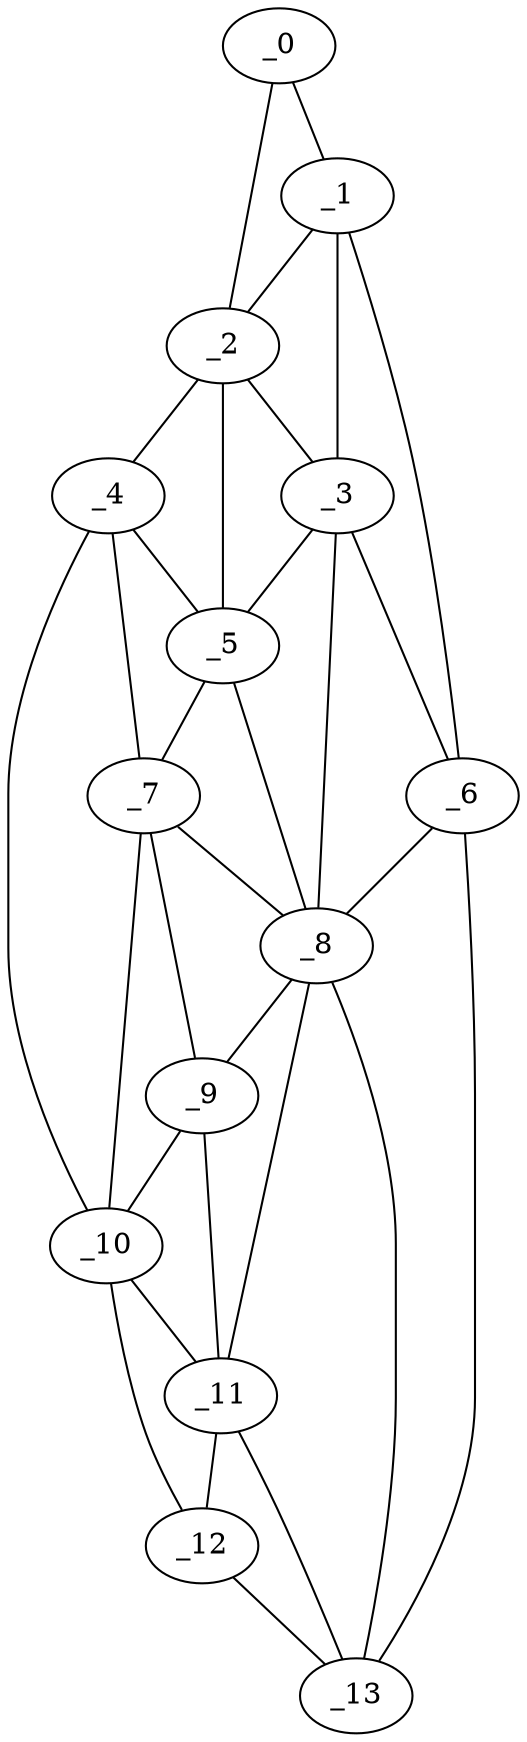 graph "obj34__85.gxl" {
	_0	 [x=40,
		y=34];
	_1	 [x=42,
		y=38];
	_0 -- _1	 [valence=1];
	_2	 [x=45,
		y=30];
	_0 -- _2	 [valence=1];
	_1 -- _2	 [valence=1];
	_3	 [x=50,
		y=39];
	_1 -- _3	 [valence=2];
	_6	 [x=66,
		y=77];
	_1 -- _6	 [valence=1];
	_2 -- _3	 [valence=2];
	_4	 [x=54,
		y=29];
	_2 -- _4	 [valence=1];
	_5	 [x=54,
		y=37];
	_2 -- _5	 [valence=1];
	_3 -- _5	 [valence=2];
	_3 -- _6	 [valence=2];
	_8	 [x=77,
		y=70];
	_3 -- _8	 [valence=1];
	_4 -- _5	 [valence=1];
	_7	 [x=77,
		y=32];
	_4 -- _7	 [valence=2];
	_10	 [x=93,
		y=33];
	_4 -- _10	 [valence=1];
	_5 -- _7	 [valence=2];
	_5 -- _8	 [valence=1];
	_6 -- _8	 [valence=1];
	_13	 [x=124,
		y=75];
	_6 -- _13	 [valence=1];
	_7 -- _8	 [valence=2];
	_9	 [x=86,
		y=38];
	_7 -- _9	 [valence=1];
	_7 -- _10	 [valence=2];
	_8 -- _9	 [valence=2];
	_11	 [x=93,
		y=55];
	_8 -- _11	 [valence=2];
	_8 -- _13	 [valence=2];
	_9 -- _10	 [valence=1];
	_9 -- _11	 [valence=2];
	_10 -- _11	 [valence=2];
	_12	 [x=123,
		y=68];
	_10 -- _12	 [valence=1];
	_11 -- _12	 [valence=1];
	_11 -- _13	 [valence=2];
	_12 -- _13	 [valence=1];
}
